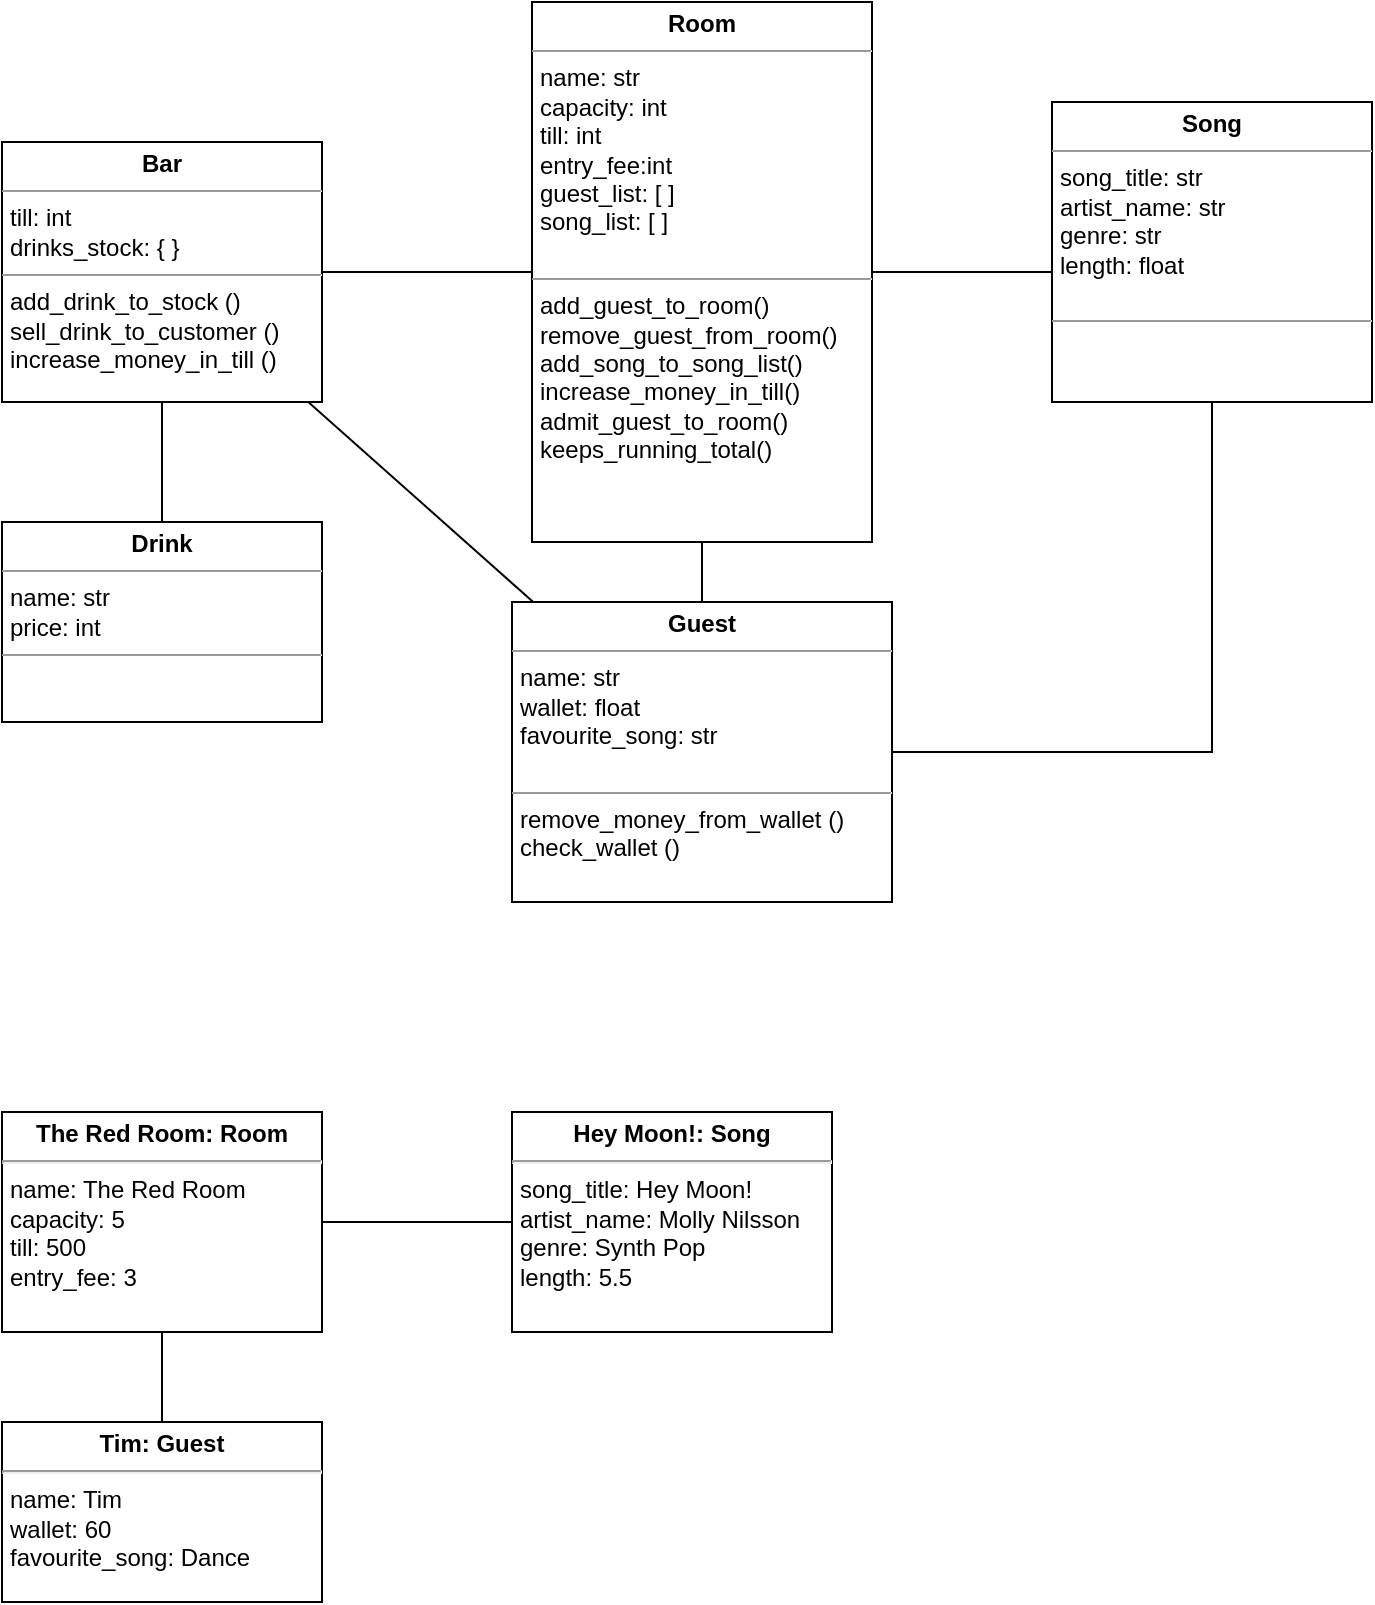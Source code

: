 <mxfile version="20.3.0" type="device"><diagram id="C5RBs43oDa-KdzZeNtuy" name="Page-1"><mxGraphModel dx="1426" dy="877" grid="1" gridSize="10" guides="1" tooltips="1" connect="1" arrows="1" fold="1" page="1" pageScale="1" pageWidth="827" pageHeight="1169" math="0" shadow="0"><root><mxCell id="WIyWlLk6GJQsqaUBKTNV-0"/><mxCell id="WIyWlLk6GJQsqaUBKTNV-1" parent="WIyWlLk6GJQsqaUBKTNV-0"/><mxCell id="Vd1yhEnT4sLEbCe8LhgL-4" value="&lt;p style=&quot;margin:0px;margin-top:4px;text-align:center;&quot;&gt;&lt;b&gt;Room&lt;/b&gt;&lt;/p&gt;&lt;hr size=&quot;1&quot;&gt;&lt;p style=&quot;margin:0px;margin-left:4px;&quot;&gt;name: str&lt;/p&gt;&lt;p style=&quot;margin:0px;margin-left:4px;&quot;&gt;capacity: int&lt;/p&gt;&lt;p style=&quot;margin:0px;margin-left:4px;&quot;&gt;till: int&lt;/p&gt;&lt;p style=&quot;margin:0px;margin-left:4px;&quot;&gt;entry_fee:int&lt;/p&gt;&lt;p style=&quot;margin:0px;margin-left:4px;&quot;&gt;guest_list: [ ]&lt;/p&gt;&lt;p style=&quot;margin:0px;margin-left:4px;&quot;&gt;song_list: [ ]&lt;/p&gt;&lt;p style=&quot;margin:0px;margin-left:4px;&quot;&gt;&lt;br&gt;&lt;/p&gt;&lt;hr size=&quot;1&quot;&gt;&lt;p style=&quot;margin:0px;margin-left:4px;&quot;&gt;add_guest_to_room()&lt;/p&gt;&lt;p style=&quot;margin:0px;margin-left:4px;&quot;&gt;remove_guest_from_room()&lt;/p&gt;&lt;p style=&quot;margin:0px;margin-left:4px;&quot;&gt;add_song_to_song_list()&lt;/p&gt;&lt;p style=&quot;margin:0px;margin-left:4px;&quot;&gt;increase_money_in_till()&lt;/p&gt;&lt;p style=&quot;margin:0px;margin-left:4px;&quot;&gt;admit_guest_to_room()&lt;/p&gt;&lt;p style=&quot;margin:0px;margin-left:4px;&quot;&gt;keeps_running_total()&lt;/p&gt;" style="verticalAlign=top;align=left;overflow=fill;fontSize=12;fontFamily=Helvetica;html=1;" parent="WIyWlLk6GJQsqaUBKTNV-1" vertex="1"><mxGeometry x="350" y="30" width="170" height="270" as="geometry"/></mxCell><mxCell id="Vd1yhEnT4sLEbCe8LhgL-14" value="" style="edgeStyle=orthogonalEdgeStyle;rounded=0;orthogonalLoop=1;jettySize=auto;html=1;endArrow=none;endFill=0;" parent="WIyWlLk6GJQsqaUBKTNV-1" source="Vd1yhEnT4sLEbCe8LhgL-9" target="Vd1yhEnT4sLEbCe8LhgL-4" edge="1"><mxGeometry relative="1" as="geometry"/></mxCell><mxCell id="KntIgA_nyAmE6zgNVJGW-1" value="" style="edgeStyle=orthogonalEdgeStyle;rounded=0;orthogonalLoop=1;jettySize=auto;html=1;endArrow=none;endFill=0;" edge="1" parent="WIyWlLk6GJQsqaUBKTNV-1" source="Vd1yhEnT4sLEbCe8LhgL-9" target="Vd1yhEnT4sLEbCe8LhgL-10"><mxGeometry relative="1" as="geometry"><mxPoint x="665" y="355" as="targetPoint"/></mxGeometry></mxCell><mxCell id="KntIgA_nyAmE6zgNVJGW-8" style="edgeStyle=none;rounded=0;orthogonalLoop=1;jettySize=auto;html=1;endArrow=none;endFill=0;" edge="1" parent="WIyWlLk6GJQsqaUBKTNV-1" source="Vd1yhEnT4sLEbCe8LhgL-9" target="KntIgA_nyAmE6zgNVJGW-2"><mxGeometry relative="1" as="geometry"/></mxCell><mxCell id="Vd1yhEnT4sLEbCe8LhgL-9" value="&lt;p style=&quot;margin:0px;margin-top:4px;text-align:center;&quot;&gt;&lt;b&gt;Guest&lt;/b&gt;&lt;/p&gt;&lt;hr size=&quot;1&quot;&gt;&lt;p style=&quot;margin:0px;margin-left:4px;&quot;&gt;name: str&lt;/p&gt;&lt;p style=&quot;margin:0px;margin-left:4px;&quot;&gt;wallet: float&lt;/p&gt;&lt;p style=&quot;margin:0px;margin-left:4px;&quot;&gt;favourite_song: str&lt;/p&gt;&lt;p style=&quot;margin:0px;margin-left:4px;&quot;&gt;&lt;br&gt;&lt;/p&gt;&lt;hr size=&quot;1&quot;&gt;&lt;p style=&quot;margin:0px;margin-left:4px;&quot;&gt;remove_money_from_wallet ()&lt;/p&gt;&lt;p style=&quot;margin:0px;margin-left:4px;&quot;&gt;check_wallet ()&lt;/p&gt;" style="verticalAlign=top;align=left;overflow=fill;fontSize=12;fontFamily=Helvetica;html=1;" parent="WIyWlLk6GJQsqaUBKTNV-1" vertex="1"><mxGeometry x="340" y="330" width="190" height="150" as="geometry"/></mxCell><mxCell id="Vd1yhEnT4sLEbCe8LhgL-16" value="" style="rounded=0;orthogonalLoop=1;jettySize=auto;html=1;endArrow=none;endFill=0;exitX=0;exitY=0.567;exitDx=0;exitDy=0;exitPerimeter=0;" parent="WIyWlLk6GJQsqaUBKTNV-1" source="Vd1yhEnT4sLEbCe8LhgL-10" target="Vd1yhEnT4sLEbCe8LhgL-4" edge="1"><mxGeometry relative="1" as="geometry"/></mxCell><mxCell id="Vd1yhEnT4sLEbCe8LhgL-10" value="&lt;p style=&quot;margin:0px;margin-top:4px;text-align:center;&quot;&gt;&lt;b&gt;Song&lt;/b&gt;&lt;/p&gt;&lt;hr size=&quot;1&quot;&gt;&lt;p style=&quot;margin:0px;margin-left:4px;&quot;&gt;song_title: str&lt;/p&gt;&lt;p style=&quot;margin:0px;margin-left:4px;&quot;&gt;artist_name: str&lt;/p&gt;&lt;p style=&quot;margin:0px;margin-left:4px;&quot;&gt;genre: str&lt;/p&gt;&lt;p style=&quot;margin:0px;margin-left:4px;&quot;&gt;length: float&lt;/p&gt;&lt;p style=&quot;margin:0px;margin-left:4px;&quot;&gt;&lt;br&gt;&lt;/p&gt;&lt;hr size=&quot;1&quot;&gt;&lt;p style=&quot;margin:0px;margin-left:4px;&quot;&gt;&lt;br&gt;&lt;/p&gt;" style="verticalAlign=top;align=left;overflow=fill;fontSize=12;fontFamily=Helvetica;html=1;" parent="WIyWlLk6GJQsqaUBKTNV-1" vertex="1"><mxGeometry x="610" y="80" width="160" height="150" as="geometry"/></mxCell><mxCell id="1Y39aVnccHUoEZSDek87-1" value="&lt;p style=&quot;margin: 4px 0px 0px; text-align: center;&quot;&gt;&lt;b style=&quot;&quot;&gt;The Red Room: Room&lt;/b&gt;&lt;/p&gt;&lt;hr&gt;&lt;p style=&quot;margin: 0px 0px 0px 4px;&quot;&gt;name: The Red Room&lt;/p&gt;&lt;p style=&quot;margin: 0px 0px 0px 4px;&quot;&gt;capacity: 5&lt;/p&gt;&lt;p style=&quot;margin: 0px 0px 0px 4px;&quot;&gt;till: 500&lt;/p&gt;&lt;p style=&quot;margin: 0px 0px 0px 4px;&quot;&gt;entry_fee: 3&lt;/p&gt;" style="verticalAlign=top;align=left;overflow=fill;fontSize=12;fontFamily=Helvetica;html=1;" parent="WIyWlLk6GJQsqaUBKTNV-1" vertex="1"><mxGeometry x="85" y="585" width="160" height="110" as="geometry"/></mxCell><mxCell id="1Y39aVnccHUoEZSDek87-5" value="" style="edgeStyle=orthogonalEdgeStyle;rounded=0;orthogonalLoop=1;jettySize=auto;html=1;endArrow=none;endFill=0;" parent="WIyWlLk6GJQsqaUBKTNV-1" source="1Y39aVnccHUoEZSDek87-2" target="1Y39aVnccHUoEZSDek87-1" edge="1"><mxGeometry relative="1" as="geometry"/></mxCell><mxCell id="1Y39aVnccHUoEZSDek87-2" value="&lt;p style=&quot;margin: 4px 0px 0px; text-align: center;&quot;&gt;&lt;b style=&quot;&quot;&gt;Tim: Guest&lt;/b&gt;&lt;/p&gt;&lt;hr&gt;&lt;p style=&quot;margin: 0px 0px 0px 4px;&quot;&gt;name: Tim&lt;/p&gt;&lt;p style=&quot;margin: 0px 0px 0px 4px;&quot;&gt;wallet: 60&lt;/p&gt;&lt;p style=&quot;margin: 0px 0px 0px 4px;&quot;&gt;favourite_song: Dance&lt;/p&gt;" style="verticalAlign=top;align=left;overflow=fill;fontSize=12;fontFamily=Helvetica;html=1;" parent="WIyWlLk6GJQsqaUBKTNV-1" vertex="1"><mxGeometry x="85" y="740" width="160" height="90" as="geometry"/></mxCell><mxCell id="1Y39aVnccHUoEZSDek87-4" value="" style="edgeStyle=orthogonalEdgeStyle;rounded=0;orthogonalLoop=1;jettySize=auto;html=1;endArrow=none;endFill=0;" parent="WIyWlLk6GJQsqaUBKTNV-1" source="1Y39aVnccHUoEZSDek87-3" target="1Y39aVnccHUoEZSDek87-1" edge="1"><mxGeometry relative="1" as="geometry"/></mxCell><mxCell id="1Y39aVnccHUoEZSDek87-3" value="&lt;p style=&quot;margin: 4px 0px 0px; text-align: center;&quot;&gt;&lt;b style=&quot;&quot;&gt;Hey Moon!: Song&lt;/b&gt;&lt;/p&gt;&lt;hr&gt;&lt;p style=&quot;margin: 0px 0px 0px 4px;&quot;&gt;song_title: Hey Moon!&lt;/p&gt;&lt;p style=&quot;margin: 0px 0px 0px 4px;&quot;&gt;artist_name: Molly Nilsson&lt;/p&gt;&lt;p style=&quot;margin: 0px 0px 0px 4px;&quot;&gt;genre: Synth Pop&lt;/p&gt;&lt;p style=&quot;margin: 0px 0px 0px 4px;&quot;&gt;length: 5.5&lt;/p&gt;" style="verticalAlign=top;align=left;overflow=fill;fontSize=12;fontFamily=Helvetica;html=1;" parent="WIyWlLk6GJQsqaUBKTNV-1" vertex="1"><mxGeometry x="340" y="585" width="160" height="110" as="geometry"/></mxCell><mxCell id="KntIgA_nyAmE6zgNVJGW-4" value="" style="rounded=0;orthogonalLoop=1;jettySize=auto;html=1;endArrow=none;endFill=0;" edge="1" parent="WIyWlLk6GJQsqaUBKTNV-1" source="KntIgA_nyAmE6zgNVJGW-2" target="Vd1yhEnT4sLEbCe8LhgL-4"><mxGeometry relative="1" as="geometry"/></mxCell><mxCell id="KntIgA_nyAmE6zgNVJGW-2" value="&lt;p style=&quot;margin:0px;margin-top:4px;text-align:center;&quot;&gt;&lt;b&gt;Bar&lt;/b&gt;&lt;/p&gt;&lt;hr size=&quot;1&quot;&gt;&lt;p style=&quot;margin:0px;margin-left:4px;&quot;&gt;&lt;span style=&quot;background-color: initial;&quot;&gt;till: int&lt;/span&gt;&lt;br&gt;&lt;/p&gt;&lt;p style=&quot;margin:0px;margin-left:4px;&quot;&gt;&lt;span style=&quot;background-color: initial;&quot;&gt;drinks_stock: { }&lt;/span&gt;&lt;/p&gt;&lt;hr size=&quot;1&quot;&gt;&lt;p style=&quot;margin:0px;margin-left:4px;&quot;&gt;add_drink_to_stock ()&lt;/p&gt;&lt;p style=&quot;margin:0px;margin-left:4px;&quot;&gt;sell_drink_to_customer ()&lt;/p&gt;&lt;p style=&quot;margin:0px;margin-left:4px;&quot;&gt;increase_money_in_till ()&lt;/p&gt;" style="verticalAlign=top;align=left;overflow=fill;fontSize=12;fontFamily=Helvetica;html=1;" vertex="1" parent="WIyWlLk6GJQsqaUBKTNV-1"><mxGeometry x="85" y="100" width="160" height="130" as="geometry"/></mxCell><mxCell id="KntIgA_nyAmE6zgNVJGW-6" value="" style="edgeStyle=none;rounded=0;orthogonalLoop=1;jettySize=auto;html=1;endArrow=none;endFill=0;" edge="1" parent="WIyWlLk6GJQsqaUBKTNV-1" source="KntIgA_nyAmE6zgNVJGW-5" target="KntIgA_nyAmE6zgNVJGW-2"><mxGeometry relative="1" as="geometry"/></mxCell><mxCell id="KntIgA_nyAmE6zgNVJGW-5" value="&lt;p style=&quot;margin:0px;margin-top:4px;text-align:center;&quot;&gt;&lt;b&gt;Drink&lt;/b&gt;&lt;/p&gt;&lt;hr size=&quot;1&quot;&gt;&lt;p style=&quot;margin:0px;margin-left:4px;&quot;&gt;&lt;span style=&quot;background-color: initial;&quot;&gt;name: str&lt;/span&gt;&lt;br&gt;&lt;/p&gt;&lt;p style=&quot;margin:0px;margin-left:4px;&quot;&gt;&lt;span style=&quot;background-color: initial;&quot;&gt;price: int&lt;/span&gt;&lt;/p&gt;&lt;hr size=&quot;1&quot;&gt;&lt;p style=&quot;margin:0px;margin-left:4px;&quot;&gt;&lt;br&gt;&lt;/p&gt;" style="verticalAlign=top;align=left;overflow=fill;fontSize=12;fontFamily=Helvetica;html=1;" vertex="1" parent="WIyWlLk6GJQsqaUBKTNV-1"><mxGeometry x="85" y="290" width="160" height="100" as="geometry"/></mxCell></root></mxGraphModel></diagram></mxfile>